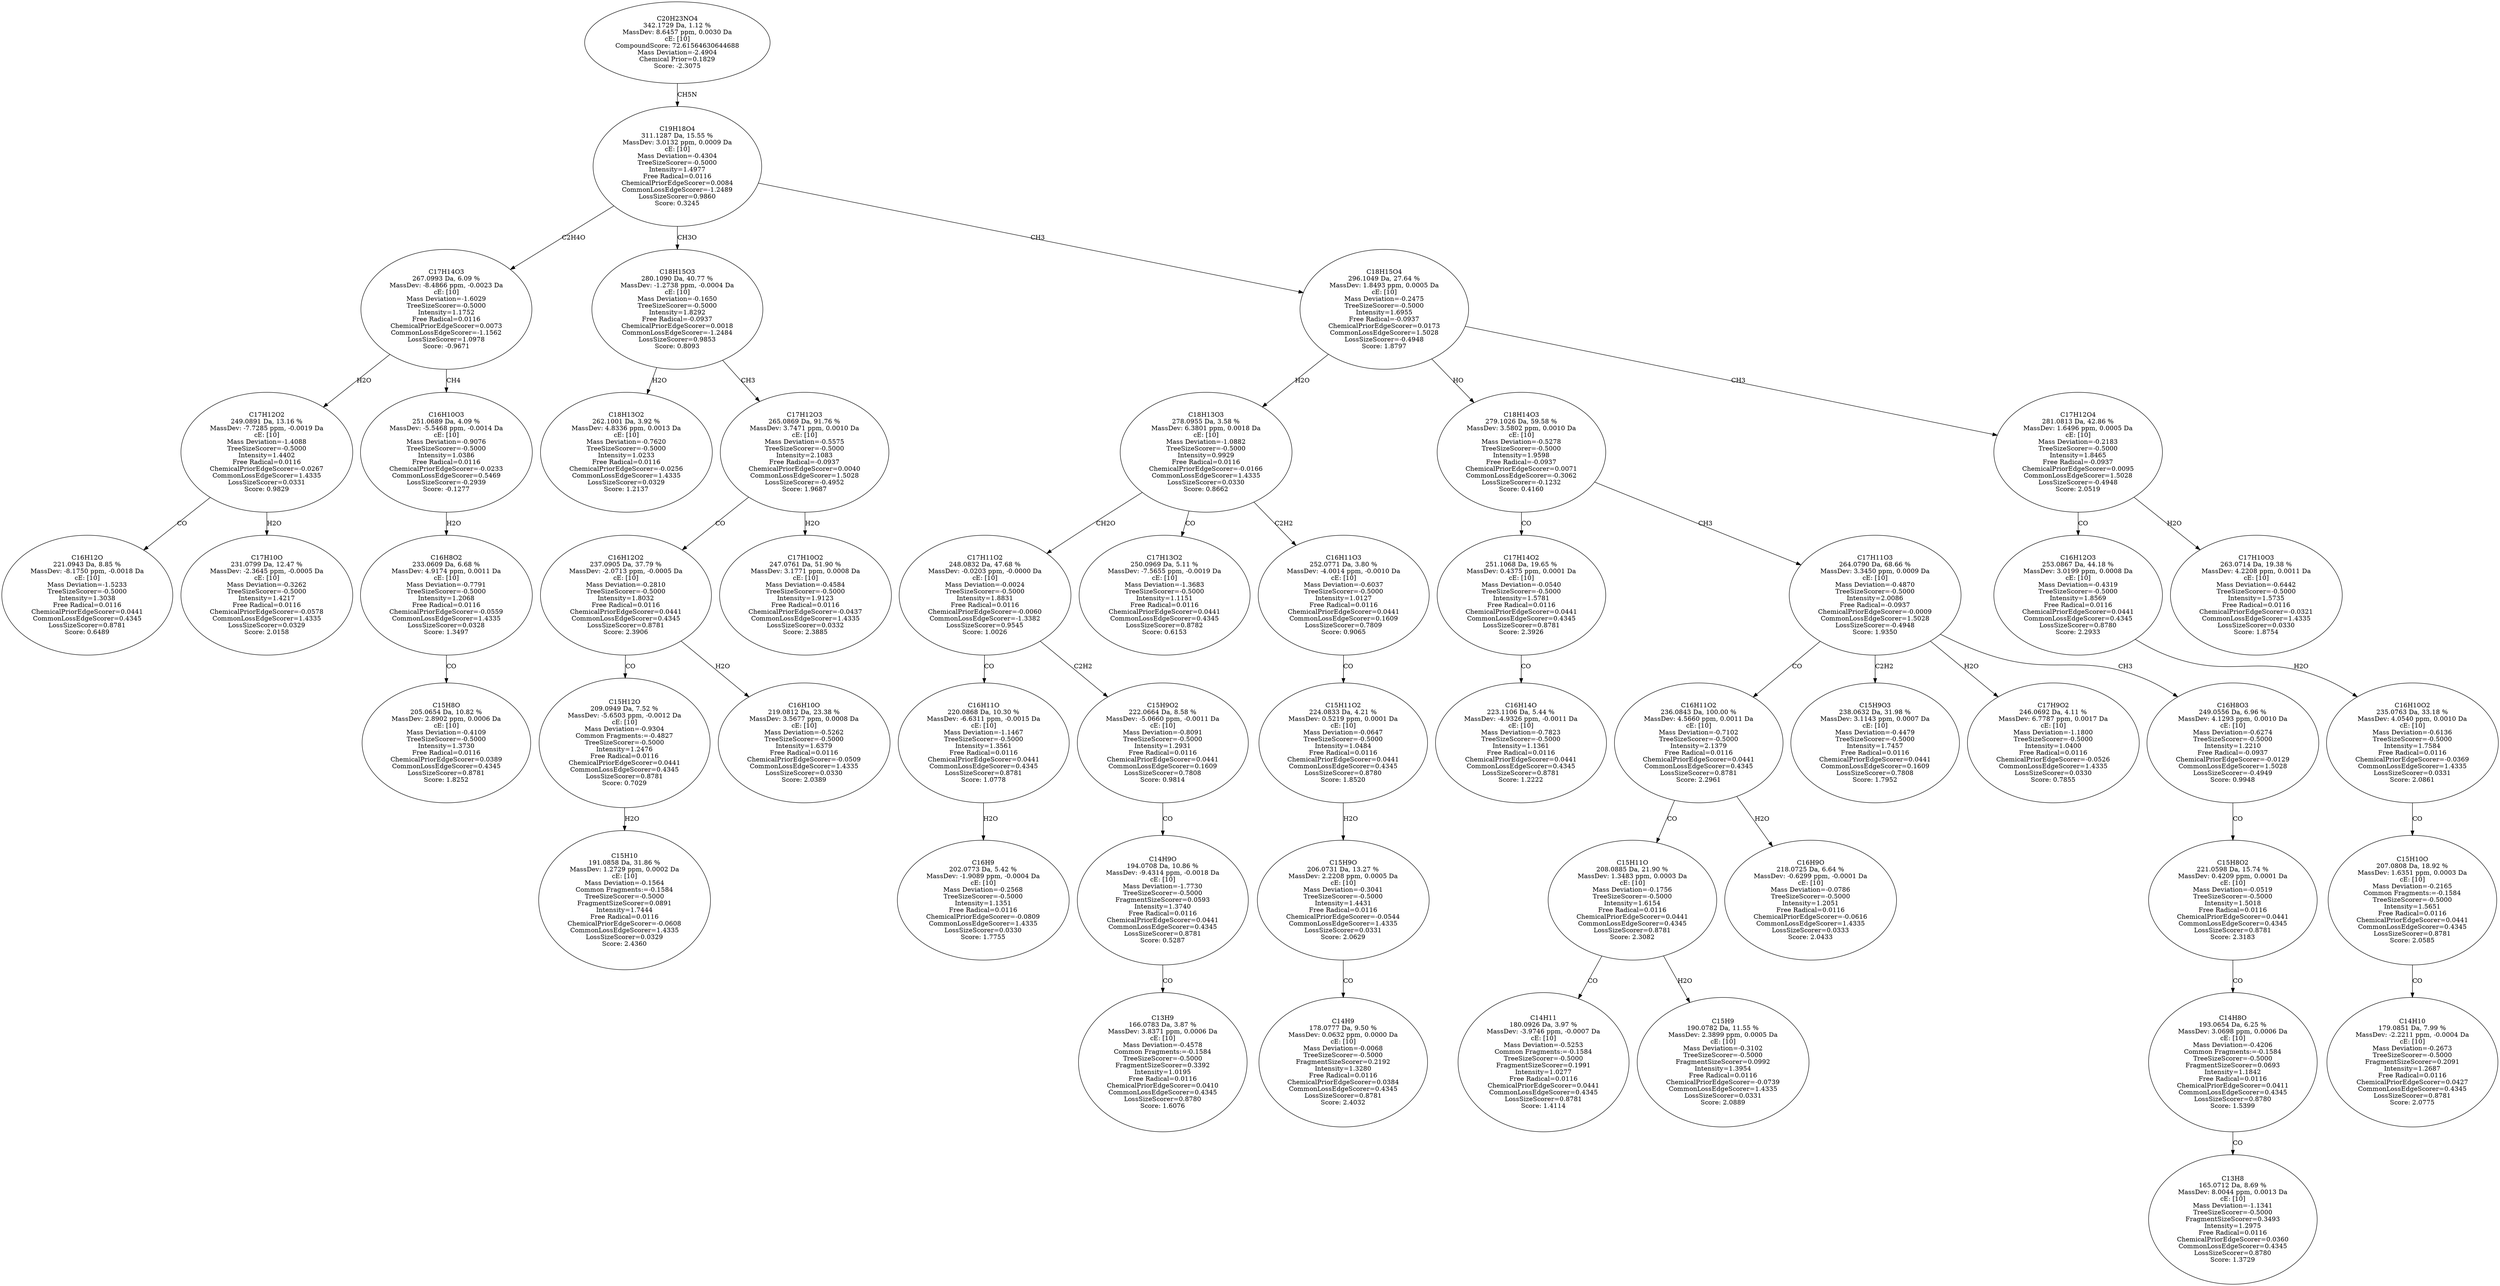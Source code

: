 strict digraph {
v1 [label="C16H12O\n221.0943 Da, 8.85 %\nMassDev: -8.1750 ppm, -0.0018 Da\ncE: [10]\nMass Deviation=-1.5233\nTreeSizeScorer=-0.5000\nIntensity=1.3038\nFree Radical=0.0116\nChemicalPriorEdgeScorer=0.0441\nCommonLossEdgeScorer=0.4345\nLossSizeScorer=0.8781\nScore: 0.6489"];
v2 [label="C17H10O\n231.0799 Da, 12.47 %\nMassDev: -2.3645 ppm, -0.0005 Da\ncE: [10]\nMass Deviation=-0.3262\nTreeSizeScorer=-0.5000\nIntensity=1.4217\nFree Radical=0.0116\nChemicalPriorEdgeScorer=-0.0578\nCommonLossEdgeScorer=1.4335\nLossSizeScorer=0.0329\nScore: 2.0158"];
v3 [label="C17H12O2\n249.0891 Da, 13.16 %\nMassDev: -7.7285 ppm, -0.0019 Da\ncE: [10]\nMass Deviation=-1.4088\nTreeSizeScorer=-0.5000\nIntensity=1.4402\nFree Radical=0.0116\nChemicalPriorEdgeScorer=-0.0267\nCommonLossEdgeScorer=1.4335\nLossSizeScorer=0.0331\nScore: 0.9829"];
v4 [label="C15H8O\n205.0654 Da, 10.82 %\nMassDev: 2.8902 ppm, 0.0006 Da\ncE: [10]\nMass Deviation=-0.4109\nTreeSizeScorer=-0.5000\nIntensity=1.3730\nFree Radical=0.0116\nChemicalPriorEdgeScorer=0.0389\nCommonLossEdgeScorer=0.4345\nLossSizeScorer=0.8781\nScore: 1.8252"];
v5 [label="C16H8O2\n233.0609 Da, 6.68 %\nMassDev: 4.9174 ppm, 0.0011 Da\ncE: [10]\nMass Deviation=-0.7791\nTreeSizeScorer=-0.5000\nIntensity=1.2068\nFree Radical=0.0116\nChemicalPriorEdgeScorer=-0.0559\nCommonLossEdgeScorer=1.4335\nLossSizeScorer=0.0328\nScore: 1.3497"];
v6 [label="C16H10O3\n251.0689 Da, 4.09 %\nMassDev: -5.5468 ppm, -0.0014 Da\ncE: [10]\nMass Deviation=-0.9076\nTreeSizeScorer=-0.5000\nIntensity=1.0386\nFree Radical=0.0116\nChemicalPriorEdgeScorer=-0.0233\nCommonLossEdgeScorer=0.5469\nLossSizeScorer=-0.2939\nScore: -0.1277"];
v7 [label="C17H14O3\n267.0993 Da, 6.09 %\nMassDev: -8.4866 ppm, -0.0023 Da\ncE: [10]\nMass Deviation=-1.6029\nTreeSizeScorer=-0.5000\nIntensity=1.1752\nFree Radical=0.0116\nChemicalPriorEdgeScorer=0.0073\nCommonLossEdgeScorer=-1.1562\nLossSizeScorer=1.0978\nScore: -0.9671"];
v8 [label="C18H13O2\n262.1001 Da, 3.92 %\nMassDev: 4.8336 ppm, 0.0013 Da\ncE: [10]\nMass Deviation=-0.7620\nTreeSizeScorer=-0.5000\nIntensity=1.0233\nFree Radical=0.0116\nChemicalPriorEdgeScorer=-0.0256\nCommonLossEdgeScorer=1.4335\nLossSizeScorer=0.0329\nScore: 1.2137"];
v9 [label="C15H10\n191.0858 Da, 31.86 %\nMassDev: 1.2729 ppm, 0.0002 Da\ncE: [10]\nMass Deviation=-0.1564\nCommon Fragments:=-0.1584\nTreeSizeScorer=-0.5000\nFragmentSizeScorer=0.0891\nIntensity=1.7444\nFree Radical=0.0116\nChemicalPriorEdgeScorer=-0.0608\nCommonLossEdgeScorer=1.4335\nLossSizeScorer=0.0329\nScore: 2.4360"];
v10 [label="C15H12O\n209.0949 Da, 7.52 %\nMassDev: -5.6503 ppm, -0.0012 Da\ncE: [10]\nMass Deviation=-0.9304\nCommon Fragments:=-0.4827\nTreeSizeScorer=-0.5000\nIntensity=1.2476\nFree Radical=0.0116\nChemicalPriorEdgeScorer=0.0441\nCommonLossEdgeScorer=0.4345\nLossSizeScorer=0.8781\nScore: 0.7029"];
v11 [label="C16H10O\n219.0812 Da, 23.38 %\nMassDev: 3.5677 ppm, 0.0008 Da\ncE: [10]\nMass Deviation=-0.5262\nTreeSizeScorer=-0.5000\nIntensity=1.6379\nFree Radical=0.0116\nChemicalPriorEdgeScorer=-0.0509\nCommonLossEdgeScorer=1.4335\nLossSizeScorer=0.0330\nScore: 2.0389"];
v12 [label="C16H12O2\n237.0905 Da, 37.79 %\nMassDev: -2.0713 ppm, -0.0005 Da\ncE: [10]\nMass Deviation=-0.2810\nTreeSizeScorer=-0.5000\nIntensity=1.8032\nFree Radical=0.0116\nChemicalPriorEdgeScorer=0.0441\nCommonLossEdgeScorer=0.4345\nLossSizeScorer=0.8781\nScore: 2.3906"];
v13 [label="C17H10O2\n247.0761 Da, 51.90 %\nMassDev: 3.1771 ppm, 0.0008 Da\ncE: [10]\nMass Deviation=-0.4584\nTreeSizeScorer=-0.5000\nIntensity=1.9123\nFree Radical=0.0116\nChemicalPriorEdgeScorer=-0.0437\nCommonLossEdgeScorer=1.4335\nLossSizeScorer=0.0332\nScore: 2.3885"];
v14 [label="C17H12O3\n265.0869 Da, 91.76 %\nMassDev: 3.7471 ppm, 0.0010 Da\ncE: [10]\nMass Deviation=-0.5575\nTreeSizeScorer=-0.5000\nIntensity=2.1083\nFree Radical=-0.0937\nChemicalPriorEdgeScorer=0.0040\nCommonLossEdgeScorer=1.5028\nLossSizeScorer=-0.4952\nScore: 1.9687"];
v15 [label="C18H15O3\n280.1090 Da, 40.77 %\nMassDev: -1.2738 ppm, -0.0004 Da\ncE: [10]\nMass Deviation=-0.1650\nTreeSizeScorer=-0.5000\nIntensity=1.8292\nFree Radical=-0.0937\nChemicalPriorEdgeScorer=0.0018\nCommonLossEdgeScorer=-1.2484\nLossSizeScorer=0.9853\nScore: 0.8093"];
v16 [label="C16H9\n202.0773 Da, 5.42 %\nMassDev: -1.9089 ppm, -0.0004 Da\ncE: [10]\nMass Deviation=-0.2568\nTreeSizeScorer=-0.5000\nIntensity=1.1351\nFree Radical=0.0116\nChemicalPriorEdgeScorer=-0.0809\nCommonLossEdgeScorer=1.4335\nLossSizeScorer=0.0330\nScore: 1.7755"];
v17 [label="C16H11O\n220.0868 Da, 10.30 %\nMassDev: -6.6311 ppm, -0.0015 Da\ncE: [10]\nMass Deviation=-1.1467\nTreeSizeScorer=-0.5000\nIntensity=1.3561\nFree Radical=0.0116\nChemicalPriorEdgeScorer=0.0441\nCommonLossEdgeScorer=0.4345\nLossSizeScorer=0.8781\nScore: 1.0778"];
v18 [label="C13H9\n166.0783 Da, 3.87 %\nMassDev: 3.8371 ppm, 0.0006 Da\ncE: [10]\nMass Deviation=-0.4578\nCommon Fragments:=-0.1584\nTreeSizeScorer=-0.5000\nFragmentSizeScorer=0.3392\nIntensity=1.0195\nFree Radical=0.0116\nChemicalPriorEdgeScorer=0.0410\nCommonLossEdgeScorer=0.4345\nLossSizeScorer=0.8780\nScore: 1.6076"];
v19 [label="C14H9O\n194.0708 Da, 10.86 %\nMassDev: -9.4314 ppm, -0.0018 Da\ncE: [10]\nMass Deviation=-1.7730\nTreeSizeScorer=-0.5000\nFragmentSizeScorer=0.0593\nIntensity=1.3740\nFree Radical=0.0116\nChemicalPriorEdgeScorer=0.0441\nCommonLossEdgeScorer=0.4345\nLossSizeScorer=0.8781\nScore: 0.5287"];
v20 [label="C15H9O2\n222.0664 Da, 8.58 %\nMassDev: -5.0660 ppm, -0.0011 Da\ncE: [10]\nMass Deviation=-0.8091\nTreeSizeScorer=-0.5000\nIntensity=1.2931\nFree Radical=0.0116\nChemicalPriorEdgeScorer=0.0441\nCommonLossEdgeScorer=0.1609\nLossSizeScorer=0.7808\nScore: 0.9814"];
v21 [label="C17H11O2\n248.0832 Da, 47.68 %\nMassDev: -0.0203 ppm, -0.0000 Da\ncE: [10]\nMass Deviation=-0.0024\nTreeSizeScorer=-0.5000\nIntensity=1.8831\nFree Radical=0.0116\nChemicalPriorEdgeScorer=-0.0060\nCommonLossEdgeScorer=-1.3382\nLossSizeScorer=0.9545\nScore: 1.0026"];
v22 [label="C17H13O2\n250.0969 Da, 5.11 %\nMassDev: -7.5655 ppm, -0.0019 Da\ncE: [10]\nMass Deviation=-1.3683\nTreeSizeScorer=-0.5000\nIntensity=1.1151\nFree Radical=0.0116\nChemicalPriorEdgeScorer=0.0441\nCommonLossEdgeScorer=0.4345\nLossSizeScorer=0.8782\nScore: 0.6153"];
v23 [label="C14H9\n178.0777 Da, 9.50 %\nMassDev: 0.0632 ppm, 0.0000 Da\ncE: [10]\nMass Deviation=-0.0068\nTreeSizeScorer=-0.5000\nFragmentSizeScorer=0.2192\nIntensity=1.3280\nFree Radical=0.0116\nChemicalPriorEdgeScorer=0.0384\nCommonLossEdgeScorer=0.4345\nLossSizeScorer=0.8781\nScore: 2.4032"];
v24 [label="C15H9O\n206.0731 Da, 13.27 %\nMassDev: 2.2208 ppm, 0.0005 Da\ncE: [10]\nMass Deviation=-0.3041\nTreeSizeScorer=-0.5000\nIntensity=1.4431\nFree Radical=0.0116\nChemicalPriorEdgeScorer=-0.0544\nCommonLossEdgeScorer=1.4335\nLossSizeScorer=0.0331\nScore: 2.0629"];
v25 [label="C15H11O2\n224.0833 Da, 4.21 %\nMassDev: 0.5219 ppm, 0.0001 Da\ncE: [10]\nMass Deviation=-0.0647\nTreeSizeScorer=-0.5000\nIntensity=1.0484\nFree Radical=0.0116\nChemicalPriorEdgeScorer=0.0441\nCommonLossEdgeScorer=0.4345\nLossSizeScorer=0.8780\nScore: 1.8520"];
v26 [label="C16H11O3\n252.0771 Da, 3.80 %\nMassDev: -4.0014 ppm, -0.0010 Da\ncE: [10]\nMass Deviation=-0.6037\nTreeSizeScorer=-0.5000\nIntensity=1.0127\nFree Radical=0.0116\nChemicalPriorEdgeScorer=0.0441\nCommonLossEdgeScorer=0.1609\nLossSizeScorer=0.7809\nScore: 0.9065"];
v27 [label="C18H13O3\n278.0955 Da, 3.58 %\nMassDev: 6.3801 ppm, 0.0018 Da\ncE: [10]\nMass Deviation=-1.0882\nTreeSizeScorer=-0.5000\nIntensity=0.9929\nFree Radical=0.0116\nChemicalPriorEdgeScorer=-0.0166\nCommonLossEdgeScorer=1.4335\nLossSizeScorer=0.0330\nScore: 0.8662"];
v28 [label="C16H14O\n223.1106 Da, 5.44 %\nMassDev: -4.9326 ppm, -0.0011 Da\ncE: [10]\nMass Deviation=-0.7823\nTreeSizeScorer=-0.5000\nIntensity=1.1361\nFree Radical=0.0116\nChemicalPriorEdgeScorer=0.0441\nCommonLossEdgeScorer=0.4345\nLossSizeScorer=0.8781\nScore: 1.2222"];
v29 [label="C17H14O2\n251.1068 Da, 19.65 %\nMassDev: 0.4375 ppm, 0.0001 Da\ncE: [10]\nMass Deviation=-0.0540\nTreeSizeScorer=-0.5000\nIntensity=1.5781\nFree Radical=0.0116\nChemicalPriorEdgeScorer=0.0441\nCommonLossEdgeScorer=0.4345\nLossSizeScorer=0.8781\nScore: 2.3926"];
v30 [label="C14H11\n180.0926 Da, 3.97 %\nMassDev: -3.9746 ppm, -0.0007 Da\ncE: [10]\nMass Deviation=-0.5253\nCommon Fragments:=-0.1584\nTreeSizeScorer=-0.5000\nFragmentSizeScorer=0.1991\nIntensity=1.0277\nFree Radical=0.0116\nChemicalPriorEdgeScorer=0.0441\nCommonLossEdgeScorer=0.4345\nLossSizeScorer=0.8781\nScore: 1.4114"];
v31 [label="C15H9\n190.0782 Da, 11.55 %\nMassDev: 2.3899 ppm, 0.0005 Da\ncE: [10]\nMass Deviation=-0.3102\nTreeSizeScorer=-0.5000\nFragmentSizeScorer=0.0992\nIntensity=1.3954\nFree Radical=0.0116\nChemicalPriorEdgeScorer=-0.0739\nCommonLossEdgeScorer=1.4335\nLossSizeScorer=0.0331\nScore: 2.0889"];
v32 [label="C15H11O\n208.0885 Da, 21.90 %\nMassDev: 1.3483 ppm, 0.0003 Da\ncE: [10]\nMass Deviation=-0.1756\nTreeSizeScorer=-0.5000\nIntensity=1.6154\nFree Radical=0.0116\nChemicalPriorEdgeScorer=0.0441\nCommonLossEdgeScorer=0.4345\nLossSizeScorer=0.8781\nScore: 2.3082"];
v33 [label="C16H9O\n218.0725 Da, 6.64 %\nMassDev: -0.6299 ppm, -0.0001 Da\ncE: [10]\nMass Deviation=-0.0786\nTreeSizeScorer=-0.5000\nIntensity=1.2051\nFree Radical=0.0116\nChemicalPriorEdgeScorer=-0.0616\nCommonLossEdgeScorer=1.4335\nLossSizeScorer=0.0333\nScore: 2.0433"];
v34 [label="C16H11O2\n236.0843 Da, 100.00 %\nMassDev: 4.5660 ppm, 0.0011 Da\ncE: [10]\nMass Deviation=-0.7102\nTreeSizeScorer=-0.5000\nIntensity=2.1379\nFree Radical=0.0116\nChemicalPriorEdgeScorer=0.0441\nCommonLossEdgeScorer=0.4345\nLossSizeScorer=0.8781\nScore: 2.2961"];
v35 [label="C15H9O3\n238.0632 Da, 31.98 %\nMassDev: 3.1143 ppm, 0.0007 Da\ncE: [10]\nMass Deviation=-0.4479\nTreeSizeScorer=-0.5000\nIntensity=1.7457\nFree Radical=0.0116\nChemicalPriorEdgeScorer=0.0441\nCommonLossEdgeScorer=0.1609\nLossSizeScorer=0.7808\nScore: 1.7952"];
v36 [label="C17H9O2\n246.0692 Da, 4.11 %\nMassDev: 6.7787 ppm, 0.0017 Da\ncE: [10]\nMass Deviation=-1.1800\nTreeSizeScorer=-0.5000\nIntensity=1.0400\nFree Radical=0.0116\nChemicalPriorEdgeScorer=-0.0526\nCommonLossEdgeScorer=1.4335\nLossSizeScorer=0.0330\nScore: 0.7855"];
v37 [label="C13H8\n165.0712 Da, 8.69 %\nMassDev: 8.0044 ppm, 0.0013 Da\ncE: [10]\nMass Deviation=-1.1341\nTreeSizeScorer=-0.5000\nFragmentSizeScorer=0.3493\nIntensity=1.2975\nFree Radical=0.0116\nChemicalPriorEdgeScorer=0.0360\nCommonLossEdgeScorer=0.4345\nLossSizeScorer=0.8780\nScore: 1.3729"];
v38 [label="C14H8O\n193.0654 Da, 6.25 %\nMassDev: 3.0698 ppm, 0.0006 Da\ncE: [10]\nMass Deviation=-0.4206\nCommon Fragments:=-0.1584\nTreeSizeScorer=-0.5000\nFragmentSizeScorer=0.0693\nIntensity=1.1842\nFree Radical=0.0116\nChemicalPriorEdgeScorer=0.0411\nCommonLossEdgeScorer=0.4345\nLossSizeScorer=0.8780\nScore: 1.5399"];
v39 [label="C15H8O2\n221.0598 Da, 15.74 %\nMassDev: 0.4209 ppm, 0.0001 Da\ncE: [10]\nMass Deviation=-0.0519\nTreeSizeScorer=-0.5000\nIntensity=1.5018\nFree Radical=0.0116\nChemicalPriorEdgeScorer=0.0441\nCommonLossEdgeScorer=0.4345\nLossSizeScorer=0.8781\nScore: 2.3183"];
v40 [label="C16H8O3\n249.0556 Da, 6.96 %\nMassDev: 4.1293 ppm, 0.0010 Da\ncE: [10]\nMass Deviation=-0.6274\nTreeSizeScorer=-0.5000\nIntensity=1.2210\nFree Radical=-0.0937\nChemicalPriorEdgeScorer=-0.0129\nCommonLossEdgeScorer=1.5028\nLossSizeScorer=-0.4949\nScore: 0.9948"];
v41 [label="C17H11O3\n264.0790 Da, 68.66 %\nMassDev: 3.3450 ppm, 0.0009 Da\ncE: [10]\nMass Deviation=-0.4870\nTreeSizeScorer=-0.5000\nIntensity=2.0086\nFree Radical=-0.0937\nChemicalPriorEdgeScorer=-0.0009\nCommonLossEdgeScorer=1.5028\nLossSizeScorer=-0.4948\nScore: 1.9350"];
v42 [label="C18H14O3\n279.1026 Da, 59.58 %\nMassDev: 3.5802 ppm, 0.0010 Da\ncE: [10]\nMass Deviation=-0.5278\nTreeSizeScorer=-0.5000\nIntensity=1.9598\nFree Radical=-0.0937\nChemicalPriorEdgeScorer=0.0071\nCommonLossEdgeScorer=-0.3062\nLossSizeScorer=-0.1232\nScore: 0.4160"];
v43 [label="C14H10\n179.0851 Da, 7.99 %\nMassDev: -2.2211 ppm, -0.0004 Da\ncE: [10]\nMass Deviation=-0.2673\nTreeSizeScorer=-0.5000\nFragmentSizeScorer=0.2091\nIntensity=1.2687\nFree Radical=0.0116\nChemicalPriorEdgeScorer=0.0427\nCommonLossEdgeScorer=0.4345\nLossSizeScorer=0.8781\nScore: 2.0775"];
v44 [label="C15H10O\n207.0808 Da, 18.92 %\nMassDev: 1.6351 ppm, 0.0003 Da\ncE: [10]\nMass Deviation=-0.2165\nCommon Fragments:=-0.1584\nTreeSizeScorer=-0.5000\nIntensity=1.5651\nFree Radical=0.0116\nChemicalPriorEdgeScorer=0.0441\nCommonLossEdgeScorer=0.4345\nLossSizeScorer=0.8781\nScore: 2.0585"];
v45 [label="C16H10O2\n235.0763 Da, 33.18 %\nMassDev: 4.0540 ppm, 0.0010 Da\ncE: [10]\nMass Deviation=-0.6136\nTreeSizeScorer=-0.5000\nIntensity=1.7584\nFree Radical=0.0116\nChemicalPriorEdgeScorer=-0.0369\nCommonLossEdgeScorer=1.4335\nLossSizeScorer=0.0331\nScore: 2.0861"];
v46 [label="C16H12O3\n253.0867 Da, 44.18 %\nMassDev: 3.0199 ppm, 0.0008 Da\ncE: [10]\nMass Deviation=-0.4319\nTreeSizeScorer=-0.5000\nIntensity=1.8569\nFree Radical=0.0116\nChemicalPriorEdgeScorer=0.0441\nCommonLossEdgeScorer=0.4345\nLossSizeScorer=0.8780\nScore: 2.2933"];
v47 [label="C17H10O3\n263.0714 Da, 19.38 %\nMassDev: 4.2208 ppm, 0.0011 Da\ncE: [10]\nMass Deviation=-0.6442\nTreeSizeScorer=-0.5000\nIntensity=1.5735\nFree Radical=0.0116\nChemicalPriorEdgeScorer=-0.0321\nCommonLossEdgeScorer=1.4335\nLossSizeScorer=0.0330\nScore: 1.8754"];
v48 [label="C17H12O4\n281.0813 Da, 42.86 %\nMassDev: 1.6496 ppm, 0.0005 Da\ncE: [10]\nMass Deviation=-0.2183\nTreeSizeScorer=-0.5000\nIntensity=1.8465\nFree Radical=-0.0937\nChemicalPriorEdgeScorer=0.0095\nCommonLossEdgeScorer=1.5028\nLossSizeScorer=-0.4948\nScore: 2.0519"];
v49 [label="C18H15O4\n296.1049 Da, 27.64 %\nMassDev: 1.8493 ppm, 0.0005 Da\ncE: [10]\nMass Deviation=-0.2475\nTreeSizeScorer=-0.5000\nIntensity=1.6955\nFree Radical=-0.0937\nChemicalPriorEdgeScorer=0.0173\nCommonLossEdgeScorer=1.5028\nLossSizeScorer=-0.4948\nScore: 1.8797"];
v50 [label="C19H18O4\n311.1287 Da, 15.55 %\nMassDev: 3.0132 ppm, 0.0009 Da\ncE: [10]\nMass Deviation=-0.4304\nTreeSizeScorer=-0.5000\nIntensity=1.4977\nFree Radical=0.0116\nChemicalPriorEdgeScorer=0.0084\nCommonLossEdgeScorer=-1.2489\nLossSizeScorer=0.9860\nScore: 0.3245"];
v51 [label="C20H23NO4\n342.1729 Da, 1.12 %\nMassDev: 8.6457 ppm, 0.0030 Da\ncE: [10]\nCompoundScore: 72.61564630644688\nMass Deviation=-2.4904\nChemical Prior=0.1829\nScore: -2.3075"];
v3 -> v1 [label="CO"];
v3 -> v2 [label="H2O"];
v7 -> v3 [label="H2O"];
v5 -> v4 [label="CO"];
v6 -> v5 [label="H2O"];
v7 -> v6 [label="CH4"];
v50 -> v7 [label="C2H4O"];
v15 -> v8 [label="H2O"];
v10 -> v9 [label="H2O"];
v12 -> v10 [label="CO"];
v12 -> v11 [label="H2O"];
v14 -> v12 [label="CO"];
v14 -> v13 [label="H2O"];
v15 -> v14 [label="CH3"];
v50 -> v15 [label="CH3O"];
v17 -> v16 [label="H2O"];
v21 -> v17 [label="CO"];
v19 -> v18 [label="CO"];
v20 -> v19 [label="CO"];
v21 -> v20 [label="C2H2"];
v27 -> v21 [label="CH2O"];
v27 -> v22 [label="CO"];
v24 -> v23 [label="CO"];
v25 -> v24 [label="H2O"];
v26 -> v25 [label="CO"];
v27 -> v26 [label="C2H2"];
v49 -> v27 [label="H2O"];
v29 -> v28 [label="CO"];
v42 -> v29 [label="CO"];
v32 -> v30 [label="CO"];
v32 -> v31 [label="H2O"];
v34 -> v32 [label="CO"];
v34 -> v33 [label="H2O"];
v41 -> v34 [label="CO"];
v41 -> v35 [label="C2H2"];
v41 -> v36 [label="H2O"];
v38 -> v37 [label="CO"];
v39 -> v38 [label="CO"];
v40 -> v39 [label="CO"];
v41 -> v40 [label="CH3"];
v42 -> v41 [label="CH3"];
v49 -> v42 [label="HO"];
v44 -> v43 [label="CO"];
v45 -> v44 [label="CO"];
v46 -> v45 [label="H2O"];
v48 -> v46 [label="CO"];
v48 -> v47 [label="H2O"];
v49 -> v48 [label="CH3"];
v50 -> v49 [label="CH3"];
v51 -> v50 [label="CH5N"];
}